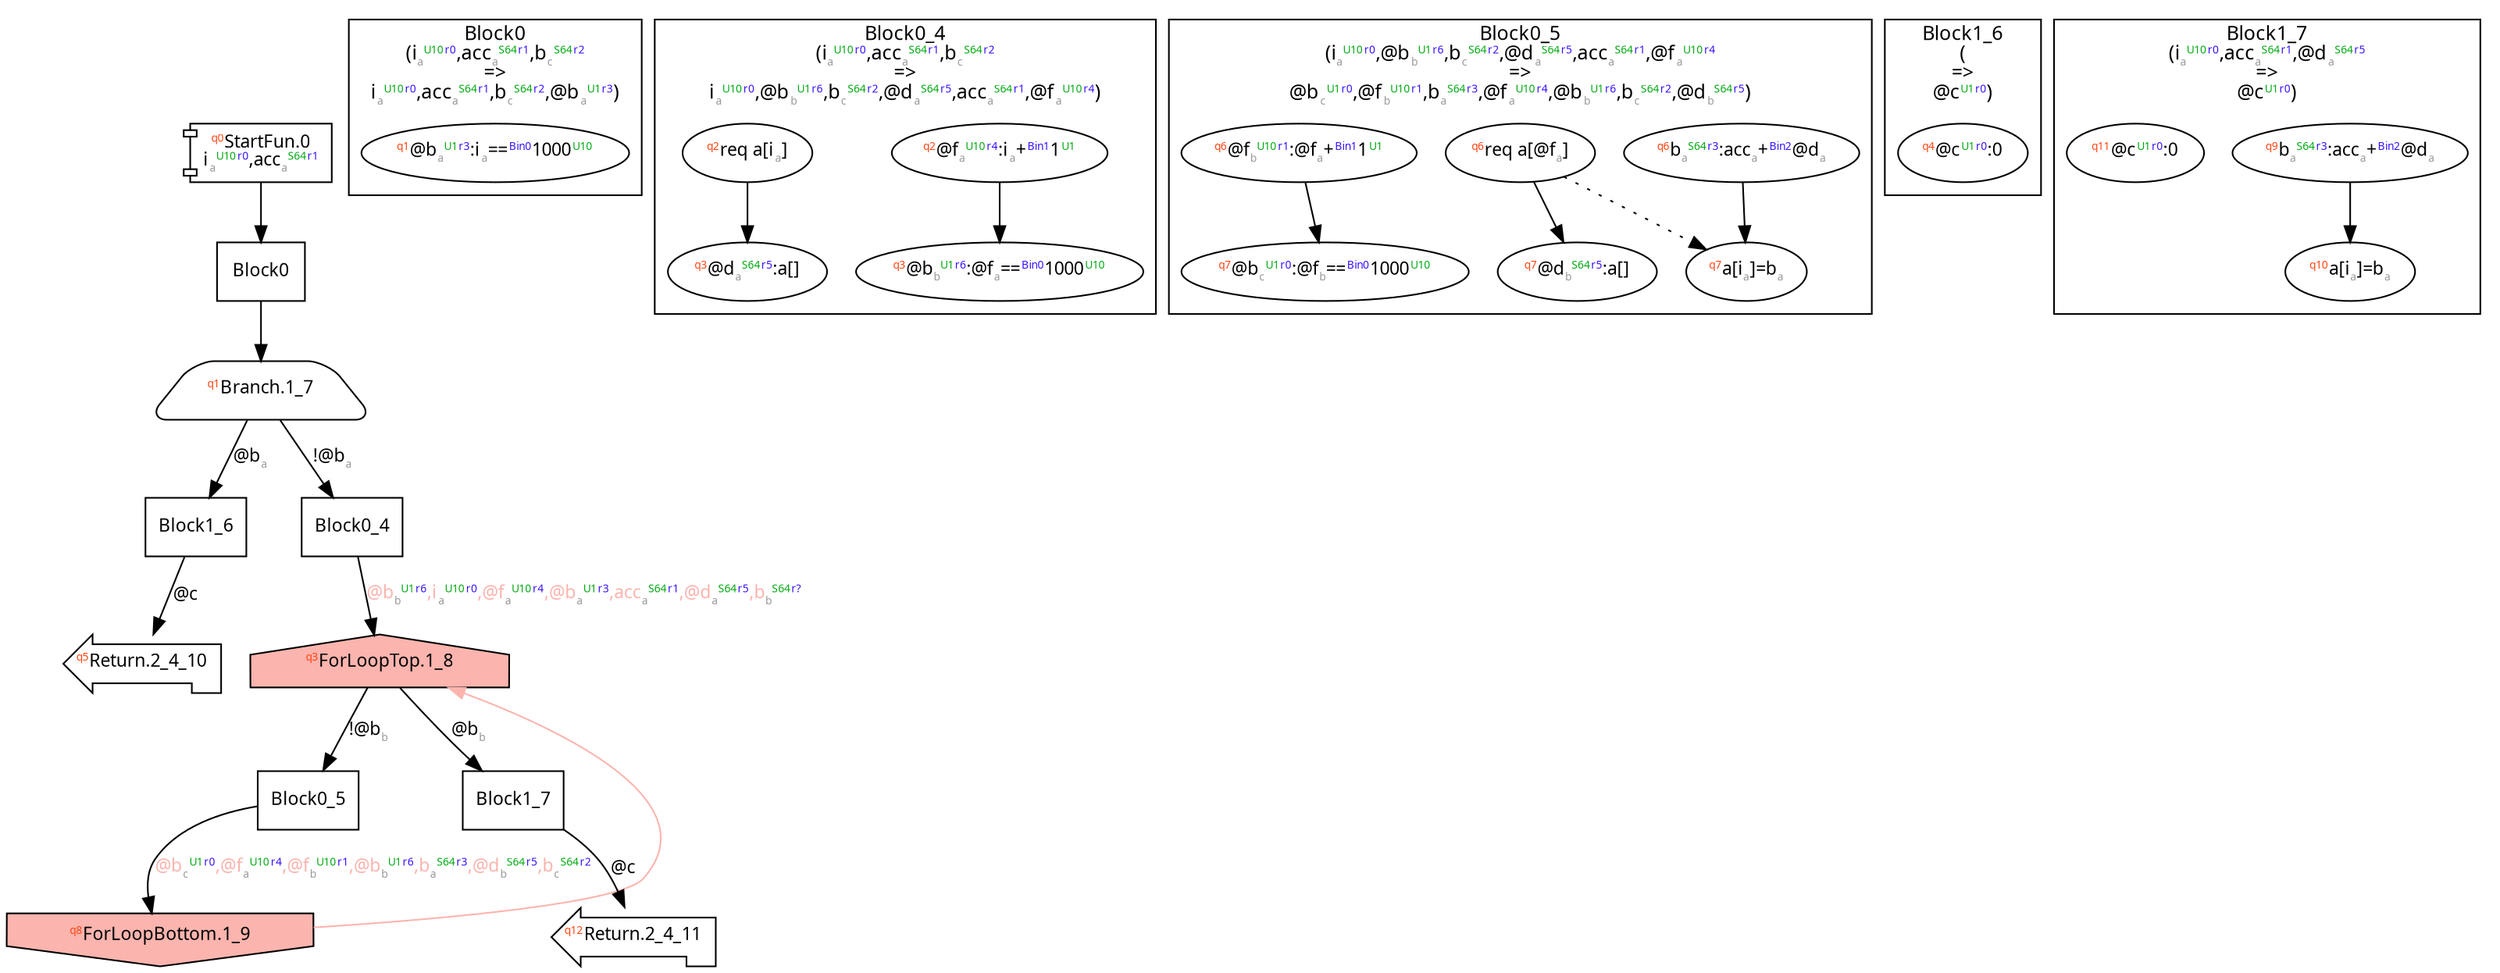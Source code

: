 digraph Program_ {
  graph [fontname = "Monaco", fontsize = 12, ranksep = 0.5];
  node [shape = box, fontname = "Monaco", fontsize = 11; colorscheme = pastel19];
  edge [fontname = "Monaco", fontsize = 11; colorscheme = pastel19];
  Jump0[label = <<font color="#ff4411" point-size="8"><sup>q0</sup></font>StartFun.0<br/>i<font color="#999999" point-size="8"><sub>a</sub></font><font color="#00aa11" point-size="8"><sup>U10</sup></font><font color="#3311ff" point-size="8"><sup>r0</sup></font>,acc<font color="#999999" point-size="8"><sub>a</sub></font><font color="#00aa11" point-size="8"><sup>S64</sup></font><font color="#3311ff" point-size="8"><sup>r1</sup></font>>; shape = component];
  Jump0 -> Block0;
  Jump1_7[
    label = <<font color="#ff4411" point-size="8"><sup>q1</sup></font>Branch.1_7>;
    shape = trapezium; style = rounded;
  ];
  Block0 -> Jump1_7;
  Jump1_7 -> Block1_6 [label=<@b<font color="#999999" point-size="8"><sub>a</sub></font>>];
  Jump1_7 -> Block0_4 [label=<!@b<font color="#999999" point-size="8"><sub>a</sub></font>>];
  Jump1_8[
    label = <<font color="#ff4411" point-size="8"><sup>q3</sup></font>ForLoopTop.1_8>;
    shape = house; style = filled;
    fillcolor = 1;
  ];
  Block0_4 -> Jump1_8 [label=<@b<font color="#999999" point-size="8"><sub>b</sub></font><font color="#00aa11" point-size="8"><sup>U1</sup></font><font color="#3311ff" point-size="8"><sup>r6</sup></font>,i<font color="#999999" point-size="8"><sub>a</sub></font><font color="#00aa11" point-size="8"><sup>U10</sup></font><font color="#3311ff" point-size="8"><sup>r0</sup></font>,@f<font color="#999999" point-size="8"><sub>a</sub></font><font color="#00aa11" point-size="8"><sup>U10</sup></font><font color="#3311ff" point-size="8"><sup>r4</sup></font>,@b<font color="#999999" point-size="8"><sub>a</sub></font><font color="#00aa11" point-size="8"><sup>U1</sup></font><font color="#3311ff" point-size="8"><sup>r3</sup></font>,acc<font color="#999999" point-size="8"><sub>a</sub></font><font color="#00aa11" point-size="8"><sup>S64</sup></font><font color="#3311ff" point-size="8"><sup>r1</sup></font>,@d<font color="#999999" point-size="8"><sub>a</sub></font><font color="#00aa11" point-size="8"><sup>S64</sup></font><font color="#3311ff" point-size="8"><sup>r5</sup></font>,b<font color="#999999" point-size="8"><sub>b</sub></font><font color="#00aa11" point-size="8"><sup>S64</sup></font><font color="#3311ff" point-size="8"><sup>r?</sup></font>>; fontcolor=1];
  Jump1_8 -> Block0_5 [label = <!@b<font color="#999999" point-size="8"><sub>b</sub></font>>];
  Jump1_9 -> Jump1_8 [constraint = false; color = 1];
  Jump1_8 -> Block1_7 [label = <@b<font color="#999999" point-size="8"><sub>b</sub></font>>];
  Jump1_9[
    label = <<font color="#ff4411" point-size="8"><sup>q8</sup></font>ForLoopBottom.1_9>
    shape = invhouse; style = filled;
    fillcolor = 1;
  ];
  Block0_5 -> Jump1_9 [label=<@b<font color="#999999" point-size="8"><sub>c</sub></font><font color="#00aa11" point-size="8"><sup>U1</sup></font><font color="#3311ff" point-size="8"><sup>r0</sup></font>,@f<font color="#999999" point-size="8"><sub>a</sub></font><font color="#00aa11" point-size="8"><sup>U10</sup></font><font color="#3311ff" point-size="8"><sup>r4</sup></font>,@f<font color="#999999" point-size="8"><sub>b</sub></font><font color="#00aa11" point-size="8"><sup>U10</sup></font><font color="#3311ff" point-size="8"><sup>r1</sup></font>,@b<font color="#999999" point-size="8"><sub>b</sub></font><font color="#00aa11" point-size="8"><sup>U1</sup></font><font color="#3311ff" point-size="8"><sup>r6</sup></font>,b<font color="#999999" point-size="8"><sub>a</sub></font><font color="#00aa11" point-size="8"><sup>S64</sup></font><font color="#3311ff" point-size="8"><sup>r3</sup></font>,@d<font color="#999999" point-size="8"><sub>b</sub></font><font color="#00aa11" point-size="8"><sup>S64</sup></font><font color="#3311ff" point-size="8"><sup>r5</sup></font>,b<font color="#999999" point-size="8"><sub>c</sub></font><font color="#00aa11" point-size="8"><sup>S64</sup></font><font color="#3311ff" point-size="8"><sup>r2</sup></font>>; fontcolor=1];
  Jump2_4_10[label = <<font color="#ff4411" point-size="8"><sup>q5</sup></font>Return.2_4_10>; shape = lpromoter];
  Block1_6 -> Jump2_4_10 [label=<@c>];
  Jump2_4_11[label = <<font color="#ff4411" point-size="8"><sup>q12</sup></font>Return.2_4_11>; shape = lpromoter];
  Block1_7 -> Jump2_4_11 [label=<@c>];
  Block0 [label = "Block0"];
  Block0_4 [label = "Block0_4"];
  Block0_5 [label = "Block0_5"];
  Block1_6 [label = "Block1_6"];
  Block1_7 [label = "Block1_7"];
  subgraph cluster_dfg_Block0 {
    node [shape = oval];
    label = <Block0<br/>(i<font color="#999999" point-size="8"><sub>a</sub></font><font color="#00aa11" point-size="8"><sup>U10</sup></font><font color="#3311ff" point-size="8"><sup>r0</sup></font>,acc<font color="#999999" point-size="8"><sub>a</sub></font><font color="#00aa11" point-size="8"><sup>S64</sup></font><font color="#3311ff" point-size="8"><sup>r1</sup></font>,b<font color="#999999" point-size="8"><sub>c</sub></font><font color="#00aa11" point-size="8"><sup>S64</sup></font><font color="#3311ff" point-size="8"><sup>r2</sup></font><br/>=&gt;<br/>i<font color="#999999" point-size="8"><sub>a</sub></font><font color="#00aa11" point-size="8"><sup>U10</sup></font><font color="#3311ff" point-size="8"><sup>r0</sup></font>,acc<font color="#999999" point-size="8"><sub>a</sub></font><font color="#00aa11" point-size="8"><sup>S64</sup></font><font color="#3311ff" point-size="8"><sup>r1</sup></font>,b<font color="#999999" point-size="8"><sub>c</sub></font><font color="#00aa11" point-size="8"><sup>S64</sup></font><font color="#3311ff" point-size="8"><sup>r2</sup></font>,@b<font color="#999999" point-size="8"><sub>a</sub></font><font color="#00aa11" point-size="8"><sup>U1</sup></font><font color="#3311ff" point-size="8"><sup>r3</sup></font>)>;
    11 [label=<<font color="#ff4411" point-size="8"><sup>q1</sup></font>@b<font color="#999999" point-size="8"><sub>a</sub></font><font color="#00aa11" point-size="8"><sup>U1</sup></font><font color="#3311ff" point-size="8"><sup>r3</sup></font>:i<font color="#999999" point-size="8"><sub>a</sub></font>==<font color="#3311ff" point-size="8"><sup>Bin0</sup></font>1000<font color="#00aa11" point-size="8"><sup>U10</sup></font>>];
  }
  subgraph cluster_dfg_Block0_4 {
    node [shape = oval];
    label = <Block0_4<br/>(i<font color="#999999" point-size="8"><sub>a</sub></font><font color="#00aa11" point-size="8"><sup>U10</sup></font><font color="#3311ff" point-size="8"><sup>r0</sup></font>,acc<font color="#999999" point-size="8"><sub>a</sub></font><font color="#00aa11" point-size="8"><sup>S64</sup></font><font color="#3311ff" point-size="8"><sup>r1</sup></font>,b<font color="#999999" point-size="8"><sub>c</sub></font><font color="#00aa11" point-size="8"><sup>S64</sup></font><font color="#3311ff" point-size="8"><sup>r2</sup></font><br/>=&gt;<br/>i<font color="#999999" point-size="8"><sub>a</sub></font><font color="#00aa11" point-size="8"><sup>U10</sup></font><font color="#3311ff" point-size="8"><sup>r0</sup></font>,@b<font color="#999999" point-size="8"><sub>b</sub></font><font color="#00aa11" point-size="8"><sup>U1</sup></font><font color="#3311ff" point-size="8"><sup>r6</sup></font>,b<font color="#999999" point-size="8"><sub>c</sub></font><font color="#00aa11" point-size="8"><sup>S64</sup></font><font color="#3311ff" point-size="8"><sup>r2</sup></font>,@d<font color="#999999" point-size="8"><sub>a</sub></font><font color="#00aa11" point-size="8"><sup>S64</sup></font><font color="#3311ff" point-size="8"><sup>r5</sup></font>,acc<font color="#999999" point-size="8"><sub>a</sub></font><font color="#00aa11" point-size="8"><sup>S64</sup></font><font color="#3311ff" point-size="8"><sup>r1</sup></font>,@f<font color="#999999" point-size="8"><sub>a</sub></font><font color="#00aa11" point-size="8"><sup>U10</sup></font><font color="#3311ff" point-size="8"><sup>r4</sup></font>)>;
    16 [label=<<font color="#ff4411" point-size="8"><sup>q3</sup></font>@b<font color="#999999" point-size="8"><sub>b</sub></font><font color="#00aa11" point-size="8"><sup>U1</sup></font><font color="#3311ff" point-size="8"><sup>r6</sup></font>:@f<font color="#999999" point-size="8"><sub>a</sub></font>==<font color="#3311ff" point-size="8"><sup>Bin0</sup></font>1000<font color="#00aa11" point-size="8"><sup>U10</sup></font>>];
    12 [label=<<font color="#ff4411" point-size="8"><sup>q2</sup></font>@f<font color="#999999" point-size="8"><sub>a</sub></font><font color="#00aa11" point-size="8"><sup>U10</sup></font><font color="#3311ff" point-size="8"><sup>r4</sup></font>:i<font color="#999999" point-size="8"><sub>a</sub></font>+<font color="#3311ff" point-size="8"><sup>Bin1</sup></font>1<font color="#00aa11" point-size="8"><sup>U1</sup></font>>];
    13 [label=<<font color="#ff4411" point-size="8"><sup>q2</sup></font>req a[i<font color="#999999" point-size="8"><sub>a</sub></font>&#93;>];
    14 [label=<<font color="#ff4411" point-size="8"><sup>q3</sup></font>@d<font color="#999999" point-size="8"><sub>a</sub></font><font color="#00aa11" point-size="8"><sup>S64</sup></font><font color="#3311ff" point-size="8"><sup>r5</sup></font>:a[&#93;>];
    12 -> 16;
    13 -> 14 [style = solid];
  }
  subgraph cluster_dfg_Block0_5 {
    node [shape = oval];
    label = <Block0_5<br/>(i<font color="#999999" point-size="8"><sub>a</sub></font><font color="#00aa11" point-size="8"><sup>U10</sup></font><font color="#3311ff" point-size="8"><sup>r0</sup></font>,@b<font color="#999999" point-size="8"><sub>b</sub></font><font color="#00aa11" point-size="8"><sup>U1</sup></font><font color="#3311ff" point-size="8"><sup>r6</sup></font>,b<font color="#999999" point-size="8"><sub>c</sub></font><font color="#00aa11" point-size="8"><sup>S64</sup></font><font color="#3311ff" point-size="8"><sup>r2</sup></font>,@d<font color="#999999" point-size="8"><sub>a</sub></font><font color="#00aa11" point-size="8"><sup>S64</sup></font><font color="#3311ff" point-size="8"><sup>r5</sup></font>,acc<font color="#999999" point-size="8"><sub>a</sub></font><font color="#00aa11" point-size="8"><sup>S64</sup></font><font color="#3311ff" point-size="8"><sup>r1</sup></font>,@f<font color="#999999" point-size="8"><sub>a</sub></font><font color="#00aa11" point-size="8"><sup>U10</sup></font><font color="#3311ff" point-size="8"><sup>r4</sup></font><br/>=&gt;<br/>@b<font color="#999999" point-size="8"><sub>c</sub></font><font color="#00aa11" point-size="8"><sup>U1</sup></font><font color="#3311ff" point-size="8"><sup>r0</sup></font>,@f<font color="#999999" point-size="8"><sub>b</sub></font><font color="#00aa11" point-size="8"><sup>U10</sup></font><font color="#3311ff" point-size="8"><sup>r1</sup></font>,b<font color="#999999" point-size="8"><sub>a</sub></font><font color="#00aa11" point-size="8"><sup>S64</sup></font><font color="#3311ff" point-size="8"><sup>r3</sup></font>,@f<font color="#999999" point-size="8"><sub>a</sub></font><font color="#00aa11" point-size="8"><sup>U10</sup></font><font color="#3311ff" point-size="8"><sup>r4</sup></font>,@b<font color="#999999" point-size="8"><sub>b</sub></font><font color="#00aa11" point-size="8"><sup>U1</sup></font><font color="#3311ff" point-size="8"><sup>r6</sup></font>,b<font color="#999999" point-size="8"><sub>c</sub></font><font color="#00aa11" point-size="8"><sup>S64</sup></font><font color="#3311ff" point-size="8"><sup>r2</sup></font>,@d<font color="#999999" point-size="8"><sub>b</sub></font><font color="#00aa11" point-size="8"><sup>S64</sup></font><font color="#3311ff" point-size="8"><sup>r5</sup></font>)>;
    24 [label=<<font color="#ff4411" point-size="8"><sup>q7</sup></font>@b<font color="#999999" point-size="8"><sub>c</sub></font><font color="#00aa11" point-size="8"><sup>U1</sup></font><font color="#3311ff" point-size="8"><sup>r0</sup></font>:@f<font color="#999999" point-size="8"><sub>b</sub></font>==<font color="#3311ff" point-size="8"><sup>Bin0</sup></font>1000<font color="#00aa11" point-size="8"><sup>U10</sup></font>>];
    20 [label=<<font color="#ff4411" point-size="8"><sup>q6</sup></font>req a[@f<font color="#999999" point-size="8"><sub>a</sub></font>&#93;>];
    21 [label=<<font color="#ff4411" point-size="8"><sup>q7</sup></font>@d<font color="#999999" point-size="8"><sub>b</sub></font><font color="#00aa11" point-size="8"><sup>S64</sup></font><font color="#3311ff" point-size="8"><sup>r5</sup></font>:a[&#93;>];
    22 [label=<<font color="#ff4411" point-size="8"><sup>q7</sup></font>a[i<font color="#999999" point-size="8"><sub>a</sub></font>&#93;=b<font color="#999999" point-size="8"><sub>a</sub></font>>];
    18 [label=<<font color="#ff4411" point-size="8"><sup>q6</sup></font>b<font color="#999999" point-size="8"><sub>a</sub></font><font color="#00aa11" point-size="8"><sup>S64</sup></font><font color="#3311ff" point-size="8"><sup>r3</sup></font>:acc<font color="#999999" point-size="8"><sub>a</sub></font>+<font color="#3311ff" point-size="8"><sup>Bin2</sup></font>@d<font color="#999999" point-size="8"><sub>a</sub></font>>];
    19 [label=<<font color="#ff4411" point-size="8"><sup>q6</sup></font>@f<font color="#999999" point-size="8"><sub>b</sub></font><font color="#00aa11" point-size="8"><sup>U10</sup></font><font color="#3311ff" point-size="8"><sup>r1</sup></font>:@f<font color="#999999" point-size="8"><sub>a</sub></font>+<font color="#3311ff" point-size="8"><sup>Bin1</sup></font>1<font color="#00aa11" point-size="8"><sup>U1</sup></font>>];
    18 -> 22;
    19 -> 24;
    20 -> 21 [style = solid];
    20 -> 22 [style = dotted];
  }
  subgraph cluster_dfg_Block1_6 {
    node [shape = oval];
    label = <Block1_6<br/>(<br/>=&gt;<br/>@c<font color="#00aa11" point-size="8"><sup>U1</sup></font><font color="#3311ff" point-size="8"><sup>r0</sup></font>)>;
    17 [label=<<font color="#ff4411" point-size="8"><sup>q4</sup></font>@c<font color="#00aa11" point-size="8"><sup>U1</sup></font><font color="#3311ff" point-size="8"><sup>r0</sup></font>:0>];
  }
  subgraph cluster_dfg_Block1_7 {
    node [shape = oval];
    label = <Block1_7<br/>(i<font color="#999999" point-size="8"><sub>a</sub></font><font color="#00aa11" point-size="8"><sup>U10</sup></font><font color="#3311ff" point-size="8"><sup>r0</sup></font>,acc<font color="#999999" point-size="8"><sub>a</sub></font><font color="#00aa11" point-size="8"><sup>S64</sup></font><font color="#3311ff" point-size="8"><sup>r1</sup></font>,@d<font color="#999999" point-size="8"><sub>a</sub></font><font color="#00aa11" point-size="8"><sup>S64</sup></font><font color="#3311ff" point-size="8"><sup>r5</sup></font><br/>=&gt;<br/>@c<font color="#00aa11" point-size="8"><sup>U1</sup></font><font color="#3311ff" point-size="8"><sup>r0</sup></font>)>;
    25 [label=<<font color="#ff4411" point-size="8"><sup>q9</sup></font>b<font color="#999999" point-size="8"><sub>a</sub></font><font color="#00aa11" point-size="8"><sup>S64</sup></font><font color="#3311ff" point-size="8"><sup>r3</sup></font>:acc<font color="#999999" point-size="8"><sub>a</sub></font>+<font color="#3311ff" point-size="8"><sup>Bin2</sup></font>@d<font color="#999999" point-size="8"><sub>a</sub></font>>];
    26 [label=<<font color="#ff4411" point-size="8"><sup>q10</sup></font>a[i<font color="#999999" point-size="8"><sub>a</sub></font>&#93;=b<font color="#999999" point-size="8"><sub>a</sub></font>>];
    27 [label=<<font color="#ff4411" point-size="8"><sup>q11</sup></font>@c<font color="#00aa11" point-size="8"><sup>U1</sup></font><font color="#3311ff" point-size="8"><sup>r0</sup></font>:0>];
    25 -> 26;
  }
}
